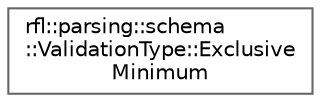 digraph "类继承关系图"
{
 // LATEX_PDF_SIZE
  bgcolor="transparent";
  edge [fontname=Helvetica,fontsize=10,labelfontname=Helvetica,labelfontsize=10];
  node [fontname=Helvetica,fontsize=10,shape=box,height=0.2,width=0.4];
  rankdir="LR";
  Node0 [id="Node000000",label="rfl::parsing::schema\l::ValidationType::Exclusive\lMinimum",height=0.2,width=0.4,color="grey40", fillcolor="white", style="filled",URL="$structrfl_1_1parsing_1_1schema_1_1_validation_type_1_1_exclusive_minimum.html",tooltip=" "];
}

